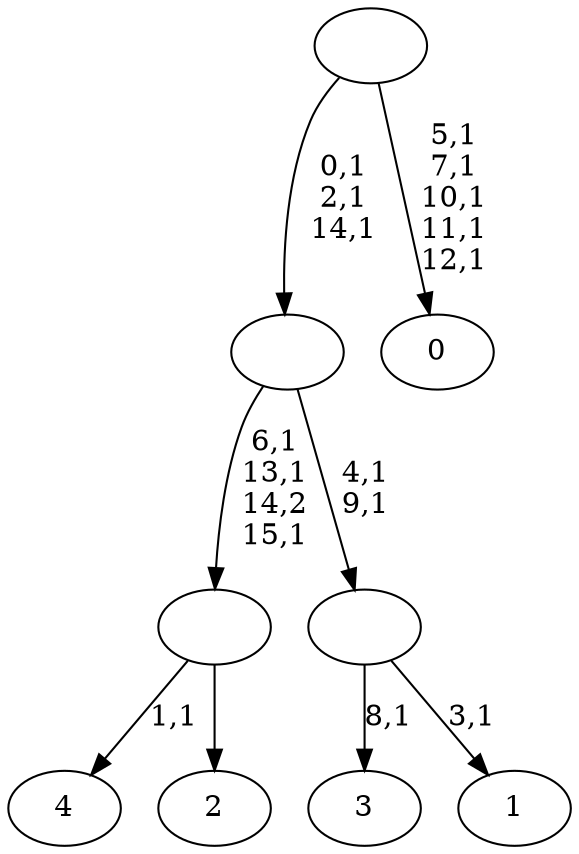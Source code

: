 digraph T {
	21 [label="4"]
	19 [label="3"]
	17 [label="2"]
	16 [label=""]
	13 [label="1"]
	11 [label=""]
	9 [label=""]
	6 [label="0"]
	0 [label=""]
	16 -> 21 [label="1,1"]
	16 -> 17 [label=""]
	11 -> 13 [label="3,1"]
	11 -> 19 [label="8,1"]
	9 -> 11 [label="4,1\n9,1"]
	9 -> 16 [label="6,1\n13,1\n14,2\n15,1"]
	0 -> 6 [label="5,1\n7,1\n10,1\n11,1\n12,1"]
	0 -> 9 [label="0,1\n2,1\n14,1"]
}
